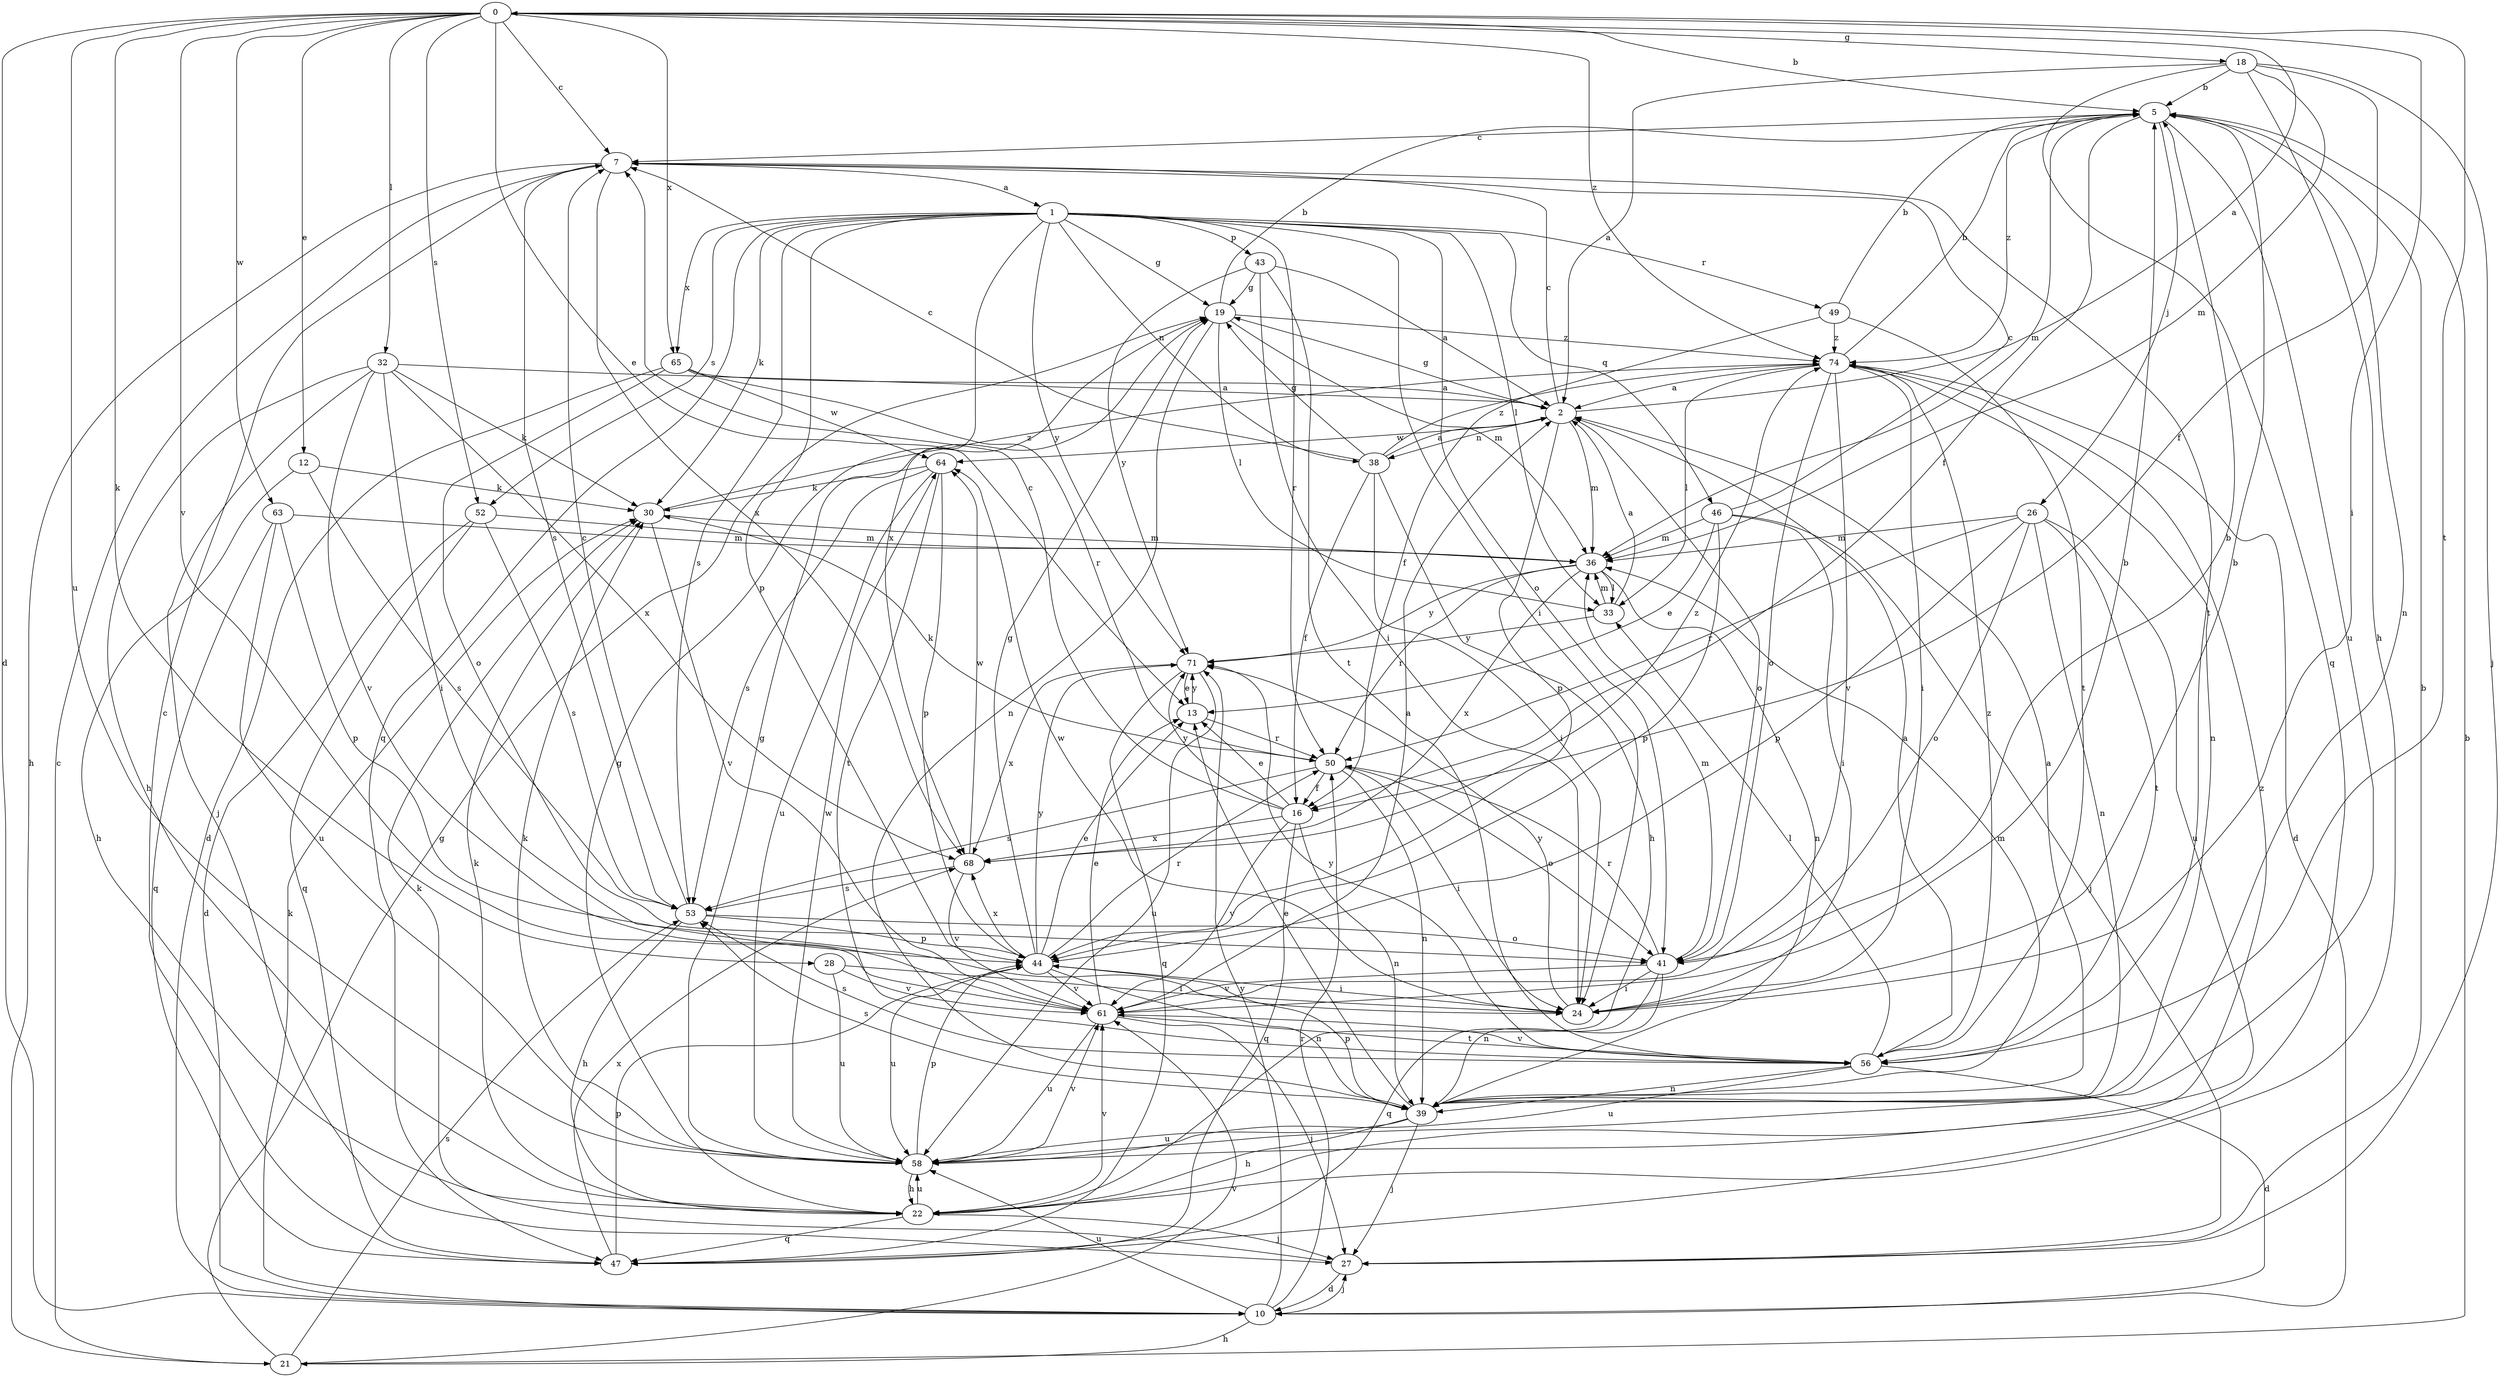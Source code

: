 strict digraph  {
0;
1;
2;
5;
7;
10;
12;
13;
16;
18;
19;
21;
22;
24;
26;
27;
28;
30;
32;
33;
36;
38;
39;
41;
43;
44;
46;
47;
49;
50;
52;
53;
56;
58;
61;
63;
64;
65;
68;
71;
74;
0 -> 5  [label=b];
0 -> 7  [label=c];
0 -> 10  [label=d];
0 -> 12  [label=e];
0 -> 13  [label=e];
0 -> 18  [label=g];
0 -> 24  [label=i];
0 -> 28  [label=k];
0 -> 32  [label=l];
0 -> 52  [label=s];
0 -> 56  [label=t];
0 -> 58  [label=u];
0 -> 61  [label=v];
0 -> 63  [label=w];
0 -> 65  [label=x];
0 -> 74  [label=z];
1 -> 19  [label=g];
1 -> 24  [label=i];
1 -> 30  [label=k];
1 -> 33  [label=l];
1 -> 38  [label=n];
1 -> 41  [label=o];
1 -> 43  [label=p];
1 -> 44  [label=p];
1 -> 46  [label=q];
1 -> 47  [label=q];
1 -> 49  [label=r];
1 -> 50  [label=r];
1 -> 52  [label=s];
1 -> 53  [label=s];
1 -> 65  [label=x];
1 -> 68  [label=x];
1 -> 71  [label=y];
2 -> 0  [label=a];
2 -> 7  [label=c];
2 -> 19  [label=g];
2 -> 36  [label=m];
2 -> 38  [label=n];
2 -> 41  [label=o];
2 -> 44  [label=p];
2 -> 64  [label=w];
5 -> 7  [label=c];
5 -> 16  [label=f];
5 -> 26  [label=j];
5 -> 36  [label=m];
5 -> 39  [label=n];
5 -> 58  [label=u];
5 -> 74  [label=z];
7 -> 1  [label=a];
7 -> 21  [label=h];
7 -> 53  [label=s];
7 -> 56  [label=t];
7 -> 68  [label=x];
10 -> 21  [label=h];
10 -> 27  [label=j];
10 -> 30  [label=k];
10 -> 50  [label=r];
10 -> 58  [label=u];
10 -> 71  [label=y];
12 -> 22  [label=h];
12 -> 30  [label=k];
12 -> 53  [label=s];
13 -> 50  [label=r];
13 -> 71  [label=y];
16 -> 7  [label=c];
16 -> 13  [label=e];
16 -> 39  [label=n];
16 -> 47  [label=q];
16 -> 61  [label=v];
16 -> 68  [label=x];
16 -> 71  [label=y];
18 -> 2  [label=a];
18 -> 5  [label=b];
18 -> 16  [label=f];
18 -> 22  [label=h];
18 -> 27  [label=j];
18 -> 36  [label=m];
18 -> 47  [label=q];
19 -> 5  [label=b];
19 -> 33  [label=l];
19 -> 36  [label=m];
19 -> 39  [label=n];
19 -> 74  [label=z];
21 -> 5  [label=b];
21 -> 7  [label=c];
21 -> 19  [label=g];
21 -> 53  [label=s];
21 -> 61  [label=v];
22 -> 19  [label=g];
22 -> 27  [label=j];
22 -> 30  [label=k];
22 -> 47  [label=q];
22 -> 58  [label=u];
22 -> 61  [label=v];
22 -> 74  [label=z];
24 -> 5  [label=b];
24 -> 64  [label=w];
24 -> 71  [label=y];
26 -> 36  [label=m];
26 -> 39  [label=n];
26 -> 41  [label=o];
26 -> 44  [label=p];
26 -> 50  [label=r];
26 -> 56  [label=t];
26 -> 58  [label=u];
27 -> 5  [label=b];
27 -> 10  [label=d];
27 -> 30  [label=k];
28 -> 24  [label=i];
28 -> 58  [label=u];
28 -> 61  [label=v];
30 -> 36  [label=m];
30 -> 61  [label=v];
30 -> 74  [label=z];
32 -> 2  [label=a];
32 -> 22  [label=h];
32 -> 24  [label=i];
32 -> 27  [label=j];
32 -> 30  [label=k];
32 -> 61  [label=v];
32 -> 68  [label=x];
33 -> 2  [label=a];
33 -> 36  [label=m];
33 -> 71  [label=y];
36 -> 33  [label=l];
36 -> 39  [label=n];
36 -> 50  [label=r];
36 -> 68  [label=x];
36 -> 71  [label=y];
38 -> 2  [label=a];
38 -> 7  [label=c];
38 -> 16  [label=f];
38 -> 19  [label=g];
38 -> 22  [label=h];
38 -> 24  [label=i];
38 -> 74  [label=z];
39 -> 2  [label=a];
39 -> 13  [label=e];
39 -> 22  [label=h];
39 -> 27  [label=j];
39 -> 36  [label=m];
39 -> 44  [label=p];
39 -> 53  [label=s];
39 -> 58  [label=u];
41 -> 5  [label=b];
41 -> 24  [label=i];
41 -> 36  [label=m];
41 -> 39  [label=n];
41 -> 47  [label=q];
41 -> 50  [label=r];
41 -> 61  [label=v];
43 -> 2  [label=a];
43 -> 19  [label=g];
43 -> 24  [label=i];
43 -> 56  [label=t];
43 -> 71  [label=y];
44 -> 13  [label=e];
44 -> 19  [label=g];
44 -> 24  [label=i];
44 -> 39  [label=n];
44 -> 50  [label=r];
44 -> 58  [label=u];
44 -> 61  [label=v];
44 -> 68  [label=x];
44 -> 71  [label=y];
46 -> 7  [label=c];
46 -> 13  [label=e];
46 -> 24  [label=i];
46 -> 27  [label=j];
46 -> 36  [label=m];
46 -> 44  [label=p];
47 -> 7  [label=c];
47 -> 44  [label=p];
47 -> 68  [label=x];
49 -> 5  [label=b];
49 -> 16  [label=f];
49 -> 56  [label=t];
49 -> 74  [label=z];
50 -> 16  [label=f];
50 -> 24  [label=i];
50 -> 30  [label=k];
50 -> 39  [label=n];
50 -> 41  [label=o];
50 -> 53  [label=s];
52 -> 10  [label=d];
52 -> 36  [label=m];
52 -> 47  [label=q];
52 -> 53  [label=s];
53 -> 7  [label=c];
53 -> 22  [label=h];
53 -> 41  [label=o];
53 -> 44  [label=p];
56 -> 2  [label=a];
56 -> 10  [label=d];
56 -> 33  [label=l];
56 -> 39  [label=n];
56 -> 53  [label=s];
56 -> 58  [label=u];
56 -> 61  [label=v];
56 -> 71  [label=y];
56 -> 74  [label=z];
58 -> 19  [label=g];
58 -> 22  [label=h];
58 -> 30  [label=k];
58 -> 44  [label=p];
58 -> 61  [label=v];
58 -> 64  [label=w];
61 -> 2  [label=a];
61 -> 5  [label=b];
61 -> 13  [label=e];
61 -> 27  [label=j];
61 -> 56  [label=t];
61 -> 58  [label=u];
63 -> 36  [label=m];
63 -> 44  [label=p];
63 -> 47  [label=q];
63 -> 58  [label=u];
64 -> 30  [label=k];
64 -> 44  [label=p];
64 -> 53  [label=s];
64 -> 56  [label=t];
64 -> 58  [label=u];
65 -> 2  [label=a];
65 -> 10  [label=d];
65 -> 41  [label=o];
65 -> 50  [label=r];
65 -> 64  [label=w];
68 -> 53  [label=s];
68 -> 61  [label=v];
68 -> 64  [label=w];
68 -> 74  [label=z];
71 -> 13  [label=e];
71 -> 47  [label=q];
71 -> 58  [label=u];
71 -> 68  [label=x];
74 -> 2  [label=a];
74 -> 5  [label=b];
74 -> 10  [label=d];
74 -> 24  [label=i];
74 -> 33  [label=l];
74 -> 39  [label=n];
74 -> 41  [label=o];
74 -> 61  [label=v];
}
